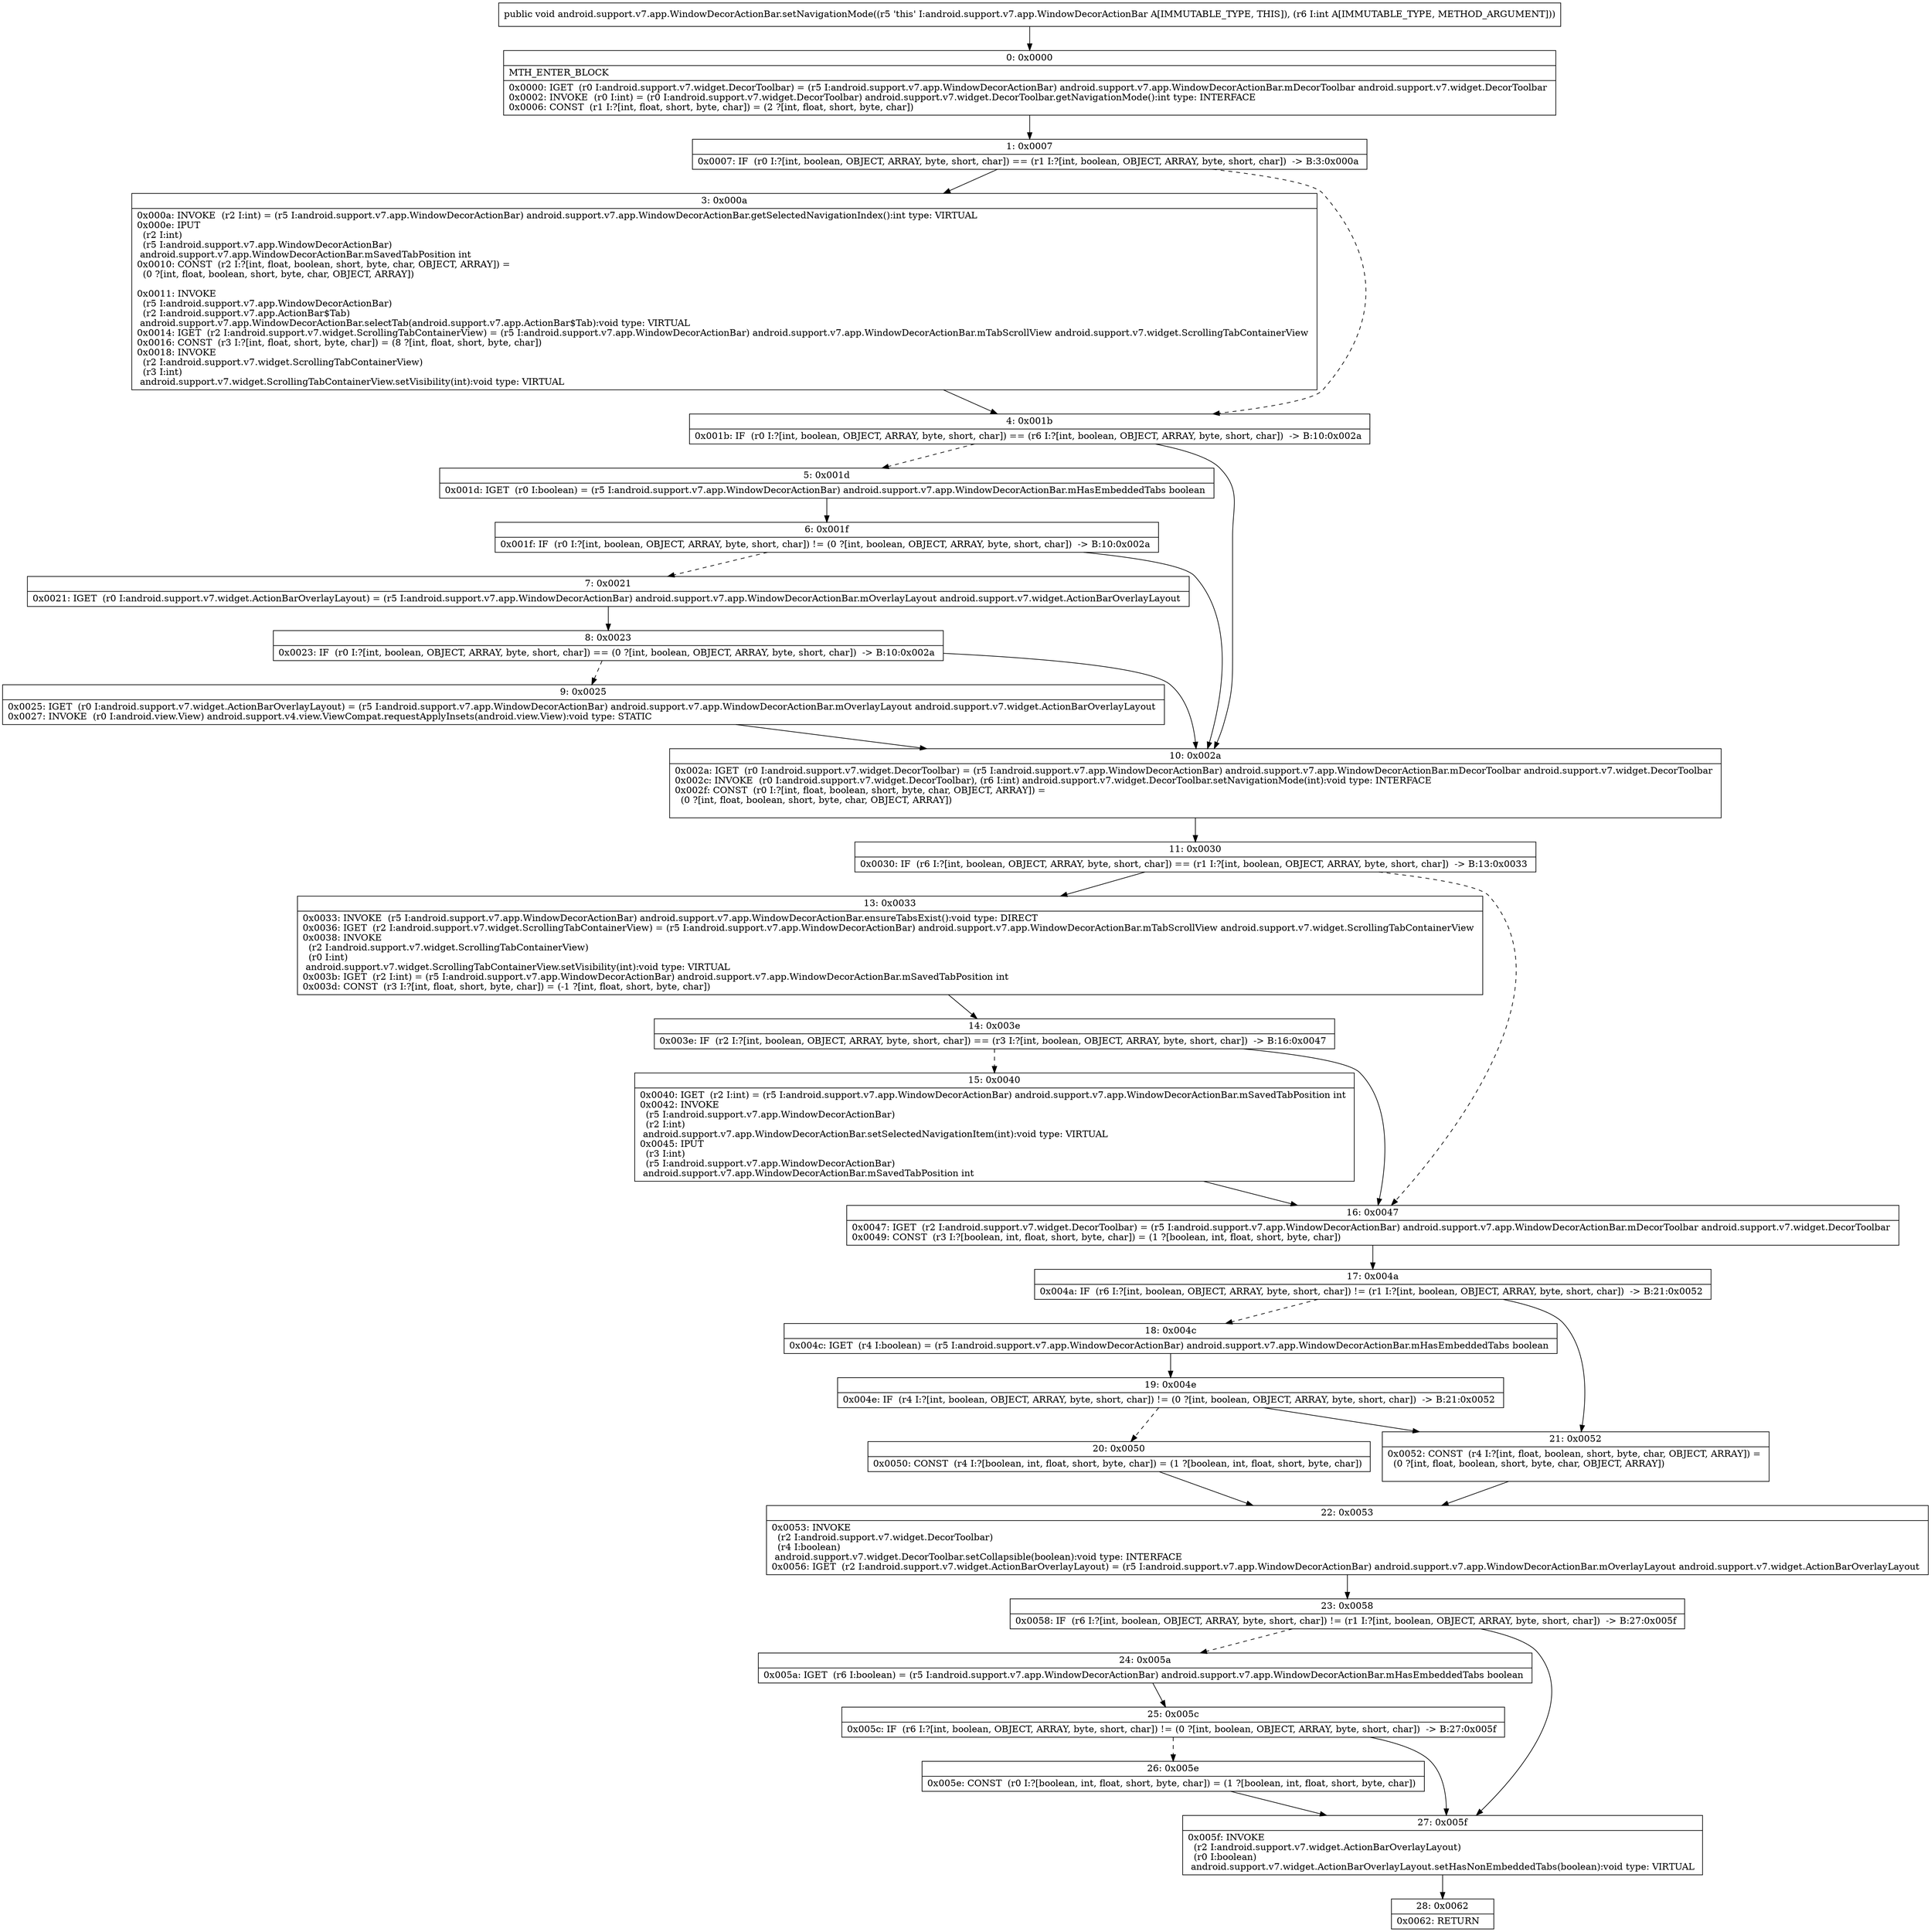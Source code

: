 digraph "CFG forandroid.support.v7.app.WindowDecorActionBar.setNavigationMode(I)V" {
Node_0 [shape=record,label="{0\:\ 0x0000|MTH_ENTER_BLOCK\l|0x0000: IGET  (r0 I:android.support.v7.widget.DecorToolbar) = (r5 I:android.support.v7.app.WindowDecorActionBar) android.support.v7.app.WindowDecorActionBar.mDecorToolbar android.support.v7.widget.DecorToolbar \l0x0002: INVOKE  (r0 I:int) = (r0 I:android.support.v7.widget.DecorToolbar) android.support.v7.widget.DecorToolbar.getNavigationMode():int type: INTERFACE \l0x0006: CONST  (r1 I:?[int, float, short, byte, char]) = (2 ?[int, float, short, byte, char]) \l}"];
Node_1 [shape=record,label="{1\:\ 0x0007|0x0007: IF  (r0 I:?[int, boolean, OBJECT, ARRAY, byte, short, char]) == (r1 I:?[int, boolean, OBJECT, ARRAY, byte, short, char])  \-\> B:3:0x000a \l}"];
Node_3 [shape=record,label="{3\:\ 0x000a|0x000a: INVOKE  (r2 I:int) = (r5 I:android.support.v7.app.WindowDecorActionBar) android.support.v7.app.WindowDecorActionBar.getSelectedNavigationIndex():int type: VIRTUAL \l0x000e: IPUT  \l  (r2 I:int)\l  (r5 I:android.support.v7.app.WindowDecorActionBar)\l android.support.v7.app.WindowDecorActionBar.mSavedTabPosition int \l0x0010: CONST  (r2 I:?[int, float, boolean, short, byte, char, OBJECT, ARRAY]) = \l  (0 ?[int, float, boolean, short, byte, char, OBJECT, ARRAY])\l \l0x0011: INVOKE  \l  (r5 I:android.support.v7.app.WindowDecorActionBar)\l  (r2 I:android.support.v7.app.ActionBar$Tab)\l android.support.v7.app.WindowDecorActionBar.selectTab(android.support.v7.app.ActionBar$Tab):void type: VIRTUAL \l0x0014: IGET  (r2 I:android.support.v7.widget.ScrollingTabContainerView) = (r5 I:android.support.v7.app.WindowDecorActionBar) android.support.v7.app.WindowDecorActionBar.mTabScrollView android.support.v7.widget.ScrollingTabContainerView \l0x0016: CONST  (r3 I:?[int, float, short, byte, char]) = (8 ?[int, float, short, byte, char]) \l0x0018: INVOKE  \l  (r2 I:android.support.v7.widget.ScrollingTabContainerView)\l  (r3 I:int)\l android.support.v7.widget.ScrollingTabContainerView.setVisibility(int):void type: VIRTUAL \l}"];
Node_4 [shape=record,label="{4\:\ 0x001b|0x001b: IF  (r0 I:?[int, boolean, OBJECT, ARRAY, byte, short, char]) == (r6 I:?[int, boolean, OBJECT, ARRAY, byte, short, char])  \-\> B:10:0x002a \l}"];
Node_5 [shape=record,label="{5\:\ 0x001d|0x001d: IGET  (r0 I:boolean) = (r5 I:android.support.v7.app.WindowDecorActionBar) android.support.v7.app.WindowDecorActionBar.mHasEmbeddedTabs boolean \l}"];
Node_6 [shape=record,label="{6\:\ 0x001f|0x001f: IF  (r0 I:?[int, boolean, OBJECT, ARRAY, byte, short, char]) != (0 ?[int, boolean, OBJECT, ARRAY, byte, short, char])  \-\> B:10:0x002a \l}"];
Node_7 [shape=record,label="{7\:\ 0x0021|0x0021: IGET  (r0 I:android.support.v7.widget.ActionBarOverlayLayout) = (r5 I:android.support.v7.app.WindowDecorActionBar) android.support.v7.app.WindowDecorActionBar.mOverlayLayout android.support.v7.widget.ActionBarOverlayLayout \l}"];
Node_8 [shape=record,label="{8\:\ 0x0023|0x0023: IF  (r0 I:?[int, boolean, OBJECT, ARRAY, byte, short, char]) == (0 ?[int, boolean, OBJECT, ARRAY, byte, short, char])  \-\> B:10:0x002a \l}"];
Node_9 [shape=record,label="{9\:\ 0x0025|0x0025: IGET  (r0 I:android.support.v7.widget.ActionBarOverlayLayout) = (r5 I:android.support.v7.app.WindowDecorActionBar) android.support.v7.app.WindowDecorActionBar.mOverlayLayout android.support.v7.widget.ActionBarOverlayLayout \l0x0027: INVOKE  (r0 I:android.view.View) android.support.v4.view.ViewCompat.requestApplyInsets(android.view.View):void type: STATIC \l}"];
Node_10 [shape=record,label="{10\:\ 0x002a|0x002a: IGET  (r0 I:android.support.v7.widget.DecorToolbar) = (r5 I:android.support.v7.app.WindowDecorActionBar) android.support.v7.app.WindowDecorActionBar.mDecorToolbar android.support.v7.widget.DecorToolbar \l0x002c: INVOKE  (r0 I:android.support.v7.widget.DecorToolbar), (r6 I:int) android.support.v7.widget.DecorToolbar.setNavigationMode(int):void type: INTERFACE \l0x002f: CONST  (r0 I:?[int, float, boolean, short, byte, char, OBJECT, ARRAY]) = \l  (0 ?[int, float, boolean, short, byte, char, OBJECT, ARRAY])\l \l}"];
Node_11 [shape=record,label="{11\:\ 0x0030|0x0030: IF  (r6 I:?[int, boolean, OBJECT, ARRAY, byte, short, char]) == (r1 I:?[int, boolean, OBJECT, ARRAY, byte, short, char])  \-\> B:13:0x0033 \l}"];
Node_13 [shape=record,label="{13\:\ 0x0033|0x0033: INVOKE  (r5 I:android.support.v7.app.WindowDecorActionBar) android.support.v7.app.WindowDecorActionBar.ensureTabsExist():void type: DIRECT \l0x0036: IGET  (r2 I:android.support.v7.widget.ScrollingTabContainerView) = (r5 I:android.support.v7.app.WindowDecorActionBar) android.support.v7.app.WindowDecorActionBar.mTabScrollView android.support.v7.widget.ScrollingTabContainerView \l0x0038: INVOKE  \l  (r2 I:android.support.v7.widget.ScrollingTabContainerView)\l  (r0 I:int)\l android.support.v7.widget.ScrollingTabContainerView.setVisibility(int):void type: VIRTUAL \l0x003b: IGET  (r2 I:int) = (r5 I:android.support.v7.app.WindowDecorActionBar) android.support.v7.app.WindowDecorActionBar.mSavedTabPosition int \l0x003d: CONST  (r3 I:?[int, float, short, byte, char]) = (\-1 ?[int, float, short, byte, char]) \l}"];
Node_14 [shape=record,label="{14\:\ 0x003e|0x003e: IF  (r2 I:?[int, boolean, OBJECT, ARRAY, byte, short, char]) == (r3 I:?[int, boolean, OBJECT, ARRAY, byte, short, char])  \-\> B:16:0x0047 \l}"];
Node_15 [shape=record,label="{15\:\ 0x0040|0x0040: IGET  (r2 I:int) = (r5 I:android.support.v7.app.WindowDecorActionBar) android.support.v7.app.WindowDecorActionBar.mSavedTabPosition int \l0x0042: INVOKE  \l  (r5 I:android.support.v7.app.WindowDecorActionBar)\l  (r2 I:int)\l android.support.v7.app.WindowDecorActionBar.setSelectedNavigationItem(int):void type: VIRTUAL \l0x0045: IPUT  \l  (r3 I:int)\l  (r5 I:android.support.v7.app.WindowDecorActionBar)\l android.support.v7.app.WindowDecorActionBar.mSavedTabPosition int \l}"];
Node_16 [shape=record,label="{16\:\ 0x0047|0x0047: IGET  (r2 I:android.support.v7.widget.DecorToolbar) = (r5 I:android.support.v7.app.WindowDecorActionBar) android.support.v7.app.WindowDecorActionBar.mDecorToolbar android.support.v7.widget.DecorToolbar \l0x0049: CONST  (r3 I:?[boolean, int, float, short, byte, char]) = (1 ?[boolean, int, float, short, byte, char]) \l}"];
Node_17 [shape=record,label="{17\:\ 0x004a|0x004a: IF  (r6 I:?[int, boolean, OBJECT, ARRAY, byte, short, char]) != (r1 I:?[int, boolean, OBJECT, ARRAY, byte, short, char])  \-\> B:21:0x0052 \l}"];
Node_18 [shape=record,label="{18\:\ 0x004c|0x004c: IGET  (r4 I:boolean) = (r5 I:android.support.v7.app.WindowDecorActionBar) android.support.v7.app.WindowDecorActionBar.mHasEmbeddedTabs boolean \l}"];
Node_19 [shape=record,label="{19\:\ 0x004e|0x004e: IF  (r4 I:?[int, boolean, OBJECT, ARRAY, byte, short, char]) != (0 ?[int, boolean, OBJECT, ARRAY, byte, short, char])  \-\> B:21:0x0052 \l}"];
Node_20 [shape=record,label="{20\:\ 0x0050|0x0050: CONST  (r4 I:?[boolean, int, float, short, byte, char]) = (1 ?[boolean, int, float, short, byte, char]) \l}"];
Node_21 [shape=record,label="{21\:\ 0x0052|0x0052: CONST  (r4 I:?[int, float, boolean, short, byte, char, OBJECT, ARRAY]) = \l  (0 ?[int, float, boolean, short, byte, char, OBJECT, ARRAY])\l \l}"];
Node_22 [shape=record,label="{22\:\ 0x0053|0x0053: INVOKE  \l  (r2 I:android.support.v7.widget.DecorToolbar)\l  (r4 I:boolean)\l android.support.v7.widget.DecorToolbar.setCollapsible(boolean):void type: INTERFACE \l0x0056: IGET  (r2 I:android.support.v7.widget.ActionBarOverlayLayout) = (r5 I:android.support.v7.app.WindowDecorActionBar) android.support.v7.app.WindowDecorActionBar.mOverlayLayout android.support.v7.widget.ActionBarOverlayLayout \l}"];
Node_23 [shape=record,label="{23\:\ 0x0058|0x0058: IF  (r6 I:?[int, boolean, OBJECT, ARRAY, byte, short, char]) != (r1 I:?[int, boolean, OBJECT, ARRAY, byte, short, char])  \-\> B:27:0x005f \l}"];
Node_24 [shape=record,label="{24\:\ 0x005a|0x005a: IGET  (r6 I:boolean) = (r5 I:android.support.v7.app.WindowDecorActionBar) android.support.v7.app.WindowDecorActionBar.mHasEmbeddedTabs boolean \l}"];
Node_25 [shape=record,label="{25\:\ 0x005c|0x005c: IF  (r6 I:?[int, boolean, OBJECT, ARRAY, byte, short, char]) != (0 ?[int, boolean, OBJECT, ARRAY, byte, short, char])  \-\> B:27:0x005f \l}"];
Node_26 [shape=record,label="{26\:\ 0x005e|0x005e: CONST  (r0 I:?[boolean, int, float, short, byte, char]) = (1 ?[boolean, int, float, short, byte, char]) \l}"];
Node_27 [shape=record,label="{27\:\ 0x005f|0x005f: INVOKE  \l  (r2 I:android.support.v7.widget.ActionBarOverlayLayout)\l  (r0 I:boolean)\l android.support.v7.widget.ActionBarOverlayLayout.setHasNonEmbeddedTabs(boolean):void type: VIRTUAL \l}"];
Node_28 [shape=record,label="{28\:\ 0x0062|0x0062: RETURN   \l}"];
MethodNode[shape=record,label="{public void android.support.v7.app.WindowDecorActionBar.setNavigationMode((r5 'this' I:android.support.v7.app.WindowDecorActionBar A[IMMUTABLE_TYPE, THIS]), (r6 I:int A[IMMUTABLE_TYPE, METHOD_ARGUMENT])) }"];
MethodNode -> Node_0;
Node_0 -> Node_1;
Node_1 -> Node_3;
Node_1 -> Node_4[style=dashed];
Node_3 -> Node_4;
Node_4 -> Node_5[style=dashed];
Node_4 -> Node_10;
Node_5 -> Node_6;
Node_6 -> Node_7[style=dashed];
Node_6 -> Node_10;
Node_7 -> Node_8;
Node_8 -> Node_9[style=dashed];
Node_8 -> Node_10;
Node_9 -> Node_10;
Node_10 -> Node_11;
Node_11 -> Node_13;
Node_11 -> Node_16[style=dashed];
Node_13 -> Node_14;
Node_14 -> Node_15[style=dashed];
Node_14 -> Node_16;
Node_15 -> Node_16;
Node_16 -> Node_17;
Node_17 -> Node_18[style=dashed];
Node_17 -> Node_21;
Node_18 -> Node_19;
Node_19 -> Node_20[style=dashed];
Node_19 -> Node_21;
Node_20 -> Node_22;
Node_21 -> Node_22;
Node_22 -> Node_23;
Node_23 -> Node_24[style=dashed];
Node_23 -> Node_27;
Node_24 -> Node_25;
Node_25 -> Node_26[style=dashed];
Node_25 -> Node_27;
Node_26 -> Node_27;
Node_27 -> Node_28;
}


